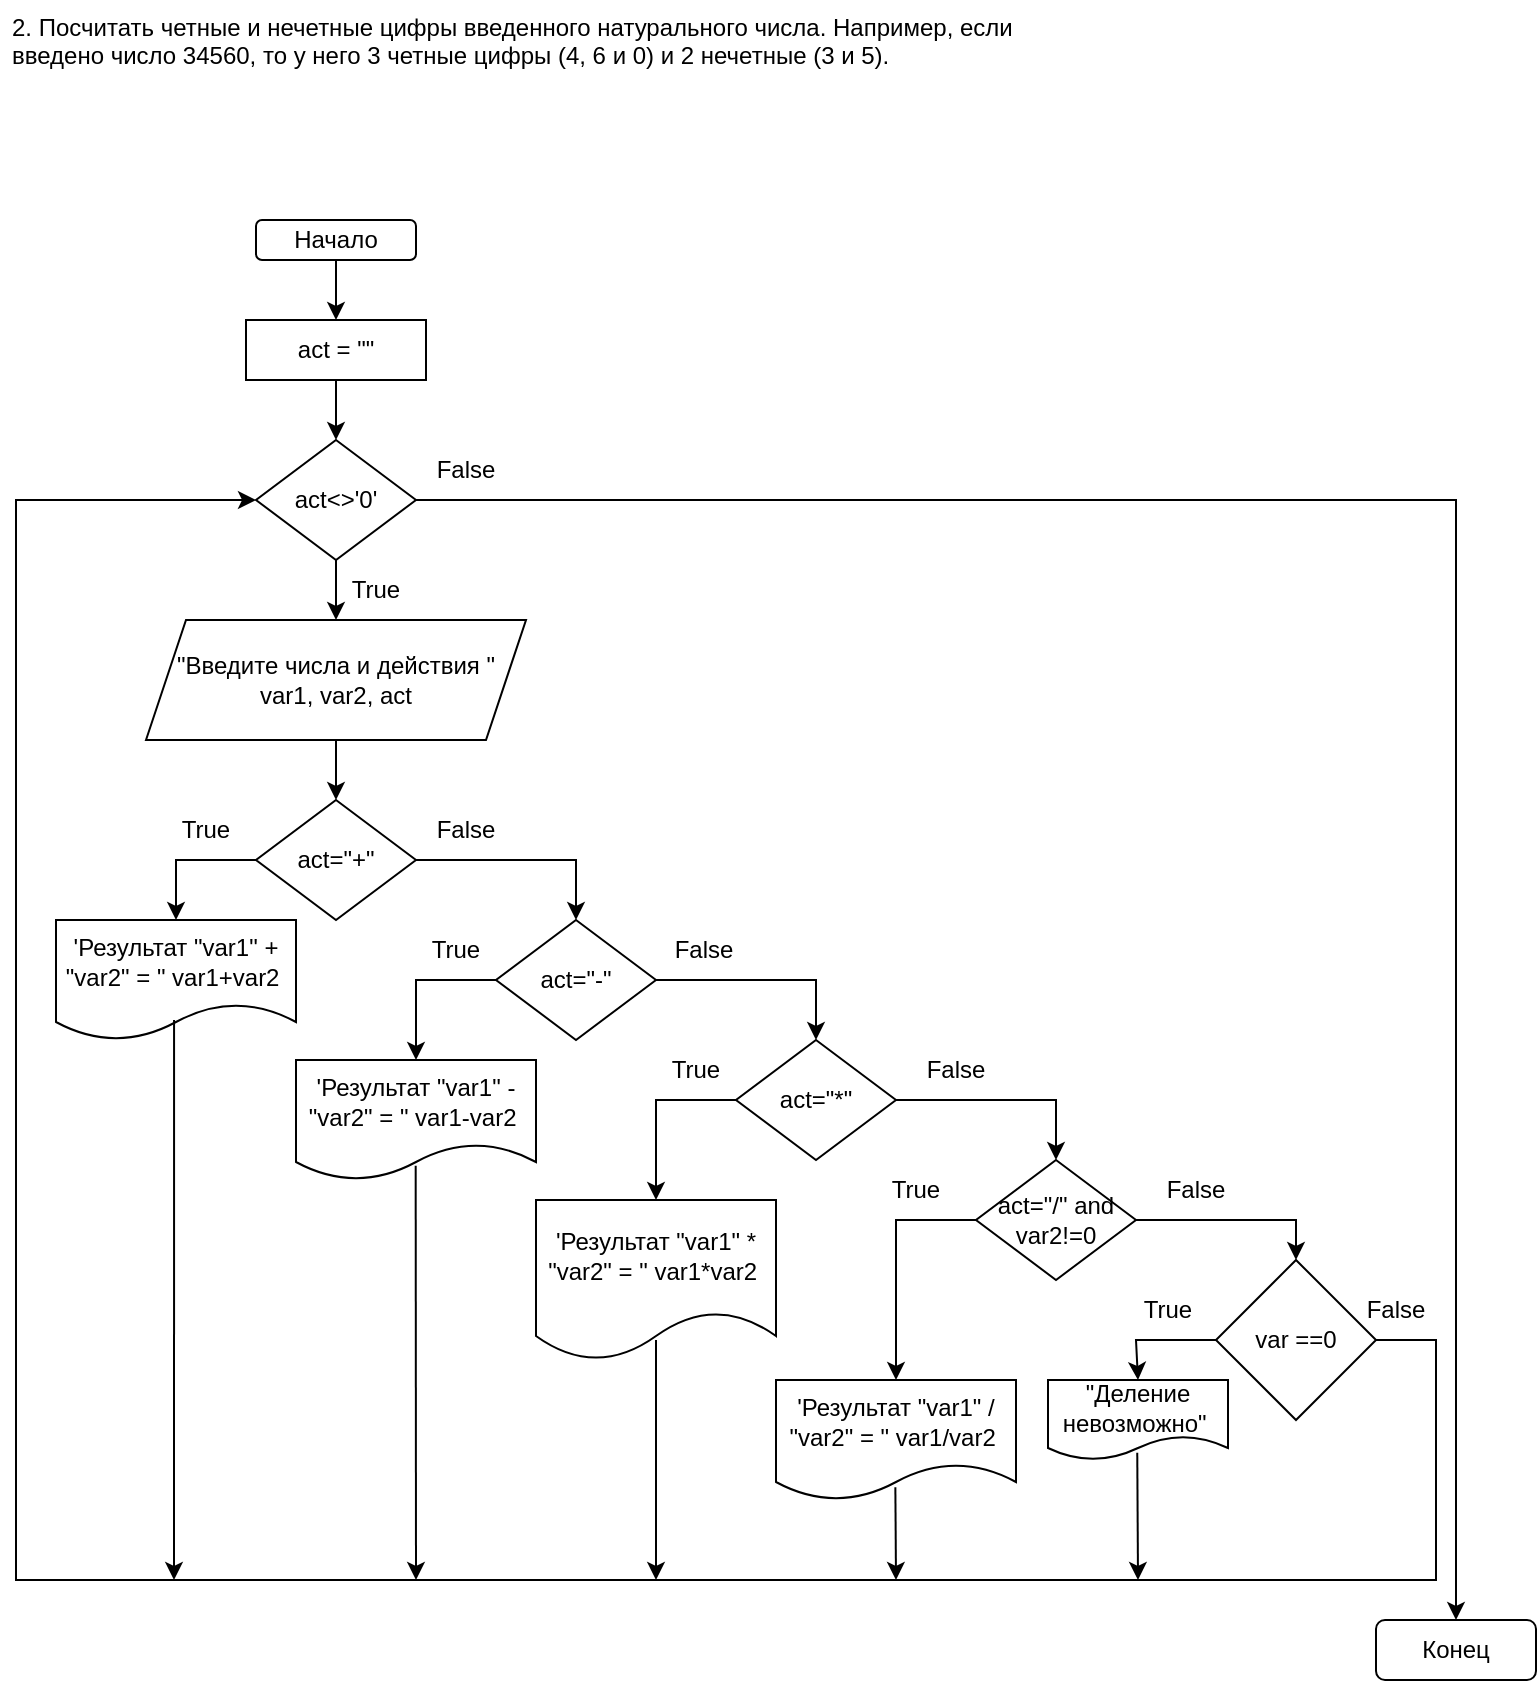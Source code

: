 <mxfile version="17.5.0" type="device"><diagram id="C5RBs43oDa-KdzZeNtuy" name="Page-1"><mxGraphModel dx="1422" dy="715" grid="1" gridSize="10" guides="1" tooltips="1" connect="1" arrows="1" fold="1" page="1" pageScale="1" pageWidth="827" pageHeight="1169" math="0" shadow="0"><root><mxCell id="WIyWlLk6GJQsqaUBKTNV-0"/><mxCell id="WIyWlLk6GJQsqaUBKTNV-1" parent="WIyWlLk6GJQsqaUBKTNV-0"/><mxCell id="eD7I3x-_jHl2GSEzCtqL-14" value="" style="edgeStyle=orthogonalEdgeStyle;rounded=0;orthogonalLoop=1;jettySize=auto;html=1;" edge="1" parent="WIyWlLk6GJQsqaUBKTNV-1" source="eD7I3x-_jHl2GSEzCtqL-1" target="eD7I3x-_jHl2GSEzCtqL-2"><mxGeometry relative="1" as="geometry"/></mxCell><mxCell id="eD7I3x-_jHl2GSEzCtqL-1" value="Начало" style="rounded=1;whiteSpace=wrap;html=1;" vertex="1" parent="WIyWlLk6GJQsqaUBKTNV-1"><mxGeometry x="160" y="130" width="80" height="20" as="geometry"/></mxCell><mxCell id="eD7I3x-_jHl2GSEzCtqL-15" value="" style="edgeStyle=orthogonalEdgeStyle;rounded=0;orthogonalLoop=1;jettySize=auto;html=1;" edge="1" parent="WIyWlLk6GJQsqaUBKTNV-1" source="eD7I3x-_jHl2GSEzCtqL-2" target="eD7I3x-_jHl2GSEzCtqL-3"><mxGeometry relative="1" as="geometry"/></mxCell><mxCell id="eD7I3x-_jHl2GSEzCtqL-2" value="act = &quot;&quot;" style="rounded=0;whiteSpace=wrap;html=1;" vertex="1" parent="WIyWlLk6GJQsqaUBKTNV-1"><mxGeometry x="155" y="180" width="90" height="30" as="geometry"/></mxCell><mxCell id="eD7I3x-_jHl2GSEzCtqL-16" value="" style="edgeStyle=orthogonalEdgeStyle;rounded=0;orthogonalLoop=1;jettySize=auto;html=1;entryX=0.5;entryY=0;entryDx=0;entryDy=0;" edge="1" parent="WIyWlLk6GJQsqaUBKTNV-1" source="eD7I3x-_jHl2GSEzCtqL-3" target="eD7I3x-_jHl2GSEzCtqL-4"><mxGeometry relative="1" as="geometry"/></mxCell><mxCell id="eD7I3x-_jHl2GSEzCtqL-3" value="act&amp;lt;&amp;gt;'0'" style="rhombus;whiteSpace=wrap;html=1;" vertex="1" parent="WIyWlLk6GJQsqaUBKTNV-1"><mxGeometry x="160" y="240" width="80" height="60" as="geometry"/></mxCell><mxCell id="eD7I3x-_jHl2GSEzCtqL-17" value="" style="edgeStyle=orthogonalEdgeStyle;rounded=0;orthogonalLoop=1;jettySize=auto;html=1;entryX=0.5;entryY=0;entryDx=0;entryDy=0;" edge="1" parent="WIyWlLk6GJQsqaUBKTNV-1" source="eD7I3x-_jHl2GSEzCtqL-4" target="eD7I3x-_jHl2GSEzCtqL-5"><mxGeometry relative="1" as="geometry"/></mxCell><mxCell id="eD7I3x-_jHl2GSEzCtqL-4" value="&quot;Введите числа и действия &quot; var1, var2, act" style="shape=parallelogram;perimeter=parallelogramPerimeter;whiteSpace=wrap;html=1;fixedSize=1;" vertex="1" parent="WIyWlLk6GJQsqaUBKTNV-1"><mxGeometry x="105" y="330" width="190" height="60" as="geometry"/></mxCell><mxCell id="eD7I3x-_jHl2GSEzCtqL-5" value="act=&quot;+&quot;" style="rhombus;whiteSpace=wrap;html=1;" vertex="1" parent="WIyWlLk6GJQsqaUBKTNV-1"><mxGeometry x="160" y="420" width="80" height="60" as="geometry"/></mxCell><mxCell id="eD7I3x-_jHl2GSEzCtqL-6" value="'Результат &quot;var1&quot; + &quot;var2&quot; = &quot; var1+var2&amp;nbsp;" style="shape=document;whiteSpace=wrap;html=1;boundedLbl=1;" vertex="1" parent="WIyWlLk6GJQsqaUBKTNV-1"><mxGeometry x="60" y="480" width="120" height="60" as="geometry"/></mxCell><mxCell id="eD7I3x-_jHl2GSEzCtqL-7" value="act=&quot;-&quot;" style="rhombus;whiteSpace=wrap;html=1;" vertex="1" parent="WIyWlLk6GJQsqaUBKTNV-1"><mxGeometry x="280" y="480" width="80" height="60" as="geometry"/></mxCell><mxCell id="eD7I3x-_jHl2GSEzCtqL-8" value="'Результат &quot;var1&quot; - &quot;var2&quot; = &quot; var1-var2&amp;nbsp;" style="shape=document;whiteSpace=wrap;html=1;boundedLbl=1;" vertex="1" parent="WIyWlLk6GJQsqaUBKTNV-1"><mxGeometry x="180" y="550" width="120" height="60" as="geometry"/></mxCell><mxCell id="eD7I3x-_jHl2GSEzCtqL-9" value="act=&quot;*&quot;" style="rhombus;whiteSpace=wrap;html=1;" vertex="1" parent="WIyWlLk6GJQsqaUBKTNV-1"><mxGeometry x="400" y="540" width="80" height="60" as="geometry"/></mxCell><mxCell id="eD7I3x-_jHl2GSEzCtqL-10" value="'Результат &quot;var1&quot; * &quot;var2&quot; = &quot; var1*var2&amp;nbsp;" style="shape=document;whiteSpace=wrap;html=1;boundedLbl=1;" vertex="1" parent="WIyWlLk6GJQsqaUBKTNV-1"><mxGeometry x="300" y="620" width="120" height="80" as="geometry"/></mxCell><mxCell id="eD7I3x-_jHl2GSEzCtqL-11" value="act=&quot;/&quot; and var2!=0" style="rhombus;whiteSpace=wrap;html=1;" vertex="1" parent="WIyWlLk6GJQsqaUBKTNV-1"><mxGeometry x="520" y="600" width="80" height="60" as="geometry"/></mxCell><mxCell id="eD7I3x-_jHl2GSEzCtqL-12" value="'Результат &quot;var1&quot; / &quot;var2&quot; = &quot; var1/var2&amp;nbsp;" style="shape=document;whiteSpace=wrap;html=1;boundedLbl=1;" vertex="1" parent="WIyWlLk6GJQsqaUBKTNV-1"><mxGeometry x="420" y="710" width="120" height="60" as="geometry"/></mxCell><mxCell id="eD7I3x-_jHl2GSEzCtqL-13" value="Конец" style="rounded=1;whiteSpace=wrap;html=1;" vertex="1" parent="WIyWlLk6GJQsqaUBKTNV-1"><mxGeometry x="720" y="830" width="80" height="30" as="geometry"/></mxCell><mxCell id="eD7I3x-_jHl2GSEzCtqL-19" value="" style="endArrow=classic;html=1;rounded=0;exitX=0;exitY=0.5;exitDx=0;exitDy=0;entryX=0.5;entryY=0;entryDx=0;entryDy=0;" edge="1" parent="WIyWlLk6GJQsqaUBKTNV-1" source="eD7I3x-_jHl2GSEzCtqL-5" target="eD7I3x-_jHl2GSEzCtqL-6"><mxGeometry width="50" height="50" relative="1" as="geometry"><mxPoint x="90" y="460" as="sourcePoint"/><mxPoint x="140" y="410" as="targetPoint"/><Array as="points"><mxPoint x="120" y="450"/></Array></mxGeometry></mxCell><mxCell id="eD7I3x-_jHl2GSEzCtqL-20" value="" style="endArrow=classic;html=1;rounded=0;exitX=1;exitY=0.5;exitDx=0;exitDy=0;entryX=0.5;entryY=0;entryDx=0;entryDy=0;" edge="1" parent="WIyWlLk6GJQsqaUBKTNV-1" source="eD7I3x-_jHl2GSEzCtqL-5" target="eD7I3x-_jHl2GSEzCtqL-7"><mxGeometry width="50" height="50" relative="1" as="geometry"><mxPoint x="250" y="470" as="sourcePoint"/><mxPoint x="300" y="420" as="targetPoint"/><Array as="points"><mxPoint x="320" y="450"/></Array></mxGeometry></mxCell><mxCell id="eD7I3x-_jHl2GSEzCtqL-21" value="" style="endArrow=classic;html=1;rounded=0;exitX=0;exitY=0.5;exitDx=0;exitDy=0;entryX=0.5;entryY=0;entryDx=0;entryDy=0;" edge="1" parent="WIyWlLk6GJQsqaUBKTNV-1" source="eD7I3x-_jHl2GSEzCtqL-7" target="eD7I3x-_jHl2GSEzCtqL-8"><mxGeometry width="50" height="50" relative="1" as="geometry"><mxPoint x="210" y="540" as="sourcePoint"/><mxPoint x="260" y="490" as="targetPoint"/><Array as="points"><mxPoint x="240" y="510"/></Array></mxGeometry></mxCell><mxCell id="eD7I3x-_jHl2GSEzCtqL-22" value="" style="endArrow=classic;html=1;rounded=0;exitX=1;exitY=0.5;exitDx=0;exitDy=0;entryX=0.5;entryY=0;entryDx=0;entryDy=0;" edge="1" parent="WIyWlLk6GJQsqaUBKTNV-1" source="eD7I3x-_jHl2GSEzCtqL-7" target="eD7I3x-_jHl2GSEzCtqL-9"><mxGeometry width="50" height="50" relative="1" as="geometry"><mxPoint x="410" y="510" as="sourcePoint"/><mxPoint x="460" y="460" as="targetPoint"/><Array as="points"><mxPoint x="440" y="510"/></Array></mxGeometry></mxCell><mxCell id="eD7I3x-_jHl2GSEzCtqL-23" value="" style="endArrow=classic;html=1;rounded=0;exitX=0;exitY=0.5;exitDx=0;exitDy=0;entryX=0.5;entryY=0;entryDx=0;entryDy=0;" edge="1" parent="WIyWlLk6GJQsqaUBKTNV-1" source="eD7I3x-_jHl2GSEzCtqL-9" target="eD7I3x-_jHl2GSEzCtqL-10"><mxGeometry width="50" height="50" relative="1" as="geometry"><mxPoint x="330" y="610" as="sourcePoint"/><mxPoint x="380" y="560" as="targetPoint"/><Array as="points"><mxPoint x="360" y="570"/></Array></mxGeometry></mxCell><mxCell id="eD7I3x-_jHl2GSEzCtqL-24" value="" style="endArrow=classic;html=1;rounded=0;exitX=1;exitY=0.5;exitDx=0;exitDy=0;entryX=0.5;entryY=0;entryDx=0;entryDy=0;" edge="1" parent="WIyWlLk6GJQsqaUBKTNV-1" source="eD7I3x-_jHl2GSEzCtqL-9" target="eD7I3x-_jHl2GSEzCtqL-11"><mxGeometry width="50" height="50" relative="1" as="geometry"><mxPoint x="520" y="590" as="sourcePoint"/><mxPoint x="570" y="540" as="targetPoint"/><Array as="points"><mxPoint x="560" y="570"/></Array></mxGeometry></mxCell><mxCell id="eD7I3x-_jHl2GSEzCtqL-25" value="" style="endArrow=classic;html=1;rounded=0;exitX=0;exitY=0.5;exitDx=0;exitDy=0;entryX=0.5;entryY=0;entryDx=0;entryDy=0;" edge="1" parent="WIyWlLk6GJQsqaUBKTNV-1" source="eD7I3x-_jHl2GSEzCtqL-11" target="eD7I3x-_jHl2GSEzCtqL-12"><mxGeometry width="50" height="50" relative="1" as="geometry"><mxPoint x="470" y="700" as="sourcePoint"/><mxPoint x="520" y="650" as="targetPoint"/><Array as="points"><mxPoint x="480" y="630"/></Array></mxGeometry></mxCell><mxCell id="eD7I3x-_jHl2GSEzCtqL-26" value="" style="endArrow=classic;html=1;rounded=0;entryX=0;entryY=0.5;entryDx=0;entryDy=0;" edge="1" parent="WIyWlLk6GJQsqaUBKTNV-1" source="eD7I3x-_jHl2GSEzCtqL-42" target="eD7I3x-_jHl2GSEzCtqL-3"><mxGeometry width="50" height="50" relative="1" as="geometry"><mxPoint x="720" y="760" as="sourcePoint"/><mxPoint x="40" y="320" as="targetPoint"/><Array as="points"><mxPoint x="750" y="690"/><mxPoint x="750" y="810"/><mxPoint x="40" y="810"/><mxPoint x="40" y="270"/></Array></mxGeometry></mxCell><mxCell id="eD7I3x-_jHl2GSEzCtqL-27" value="" style="endArrow=classic;html=1;rounded=0;exitX=0.492;exitY=0.834;exitDx=0;exitDy=0;exitPerimeter=0;" edge="1" parent="WIyWlLk6GJQsqaUBKTNV-1" source="eD7I3x-_jHl2GSEzCtqL-6"><mxGeometry width="50" height="50" relative="1" as="geometry"><mxPoint x="130" y="710" as="sourcePoint"/><mxPoint x="119" y="810" as="targetPoint"/></mxGeometry></mxCell><mxCell id="eD7I3x-_jHl2GSEzCtqL-28" value="" style="endArrow=classic;html=1;rounded=0;exitX=0.507;exitY=0.881;exitDx=0;exitDy=0;exitPerimeter=0;" edge="1" parent="WIyWlLk6GJQsqaUBKTNV-1"><mxGeometry width="50" height="50" relative="1" as="geometry"><mxPoint x="239.84" y="602.86" as="sourcePoint"/><mxPoint x="240" y="810" as="targetPoint"/></mxGeometry></mxCell><mxCell id="eD7I3x-_jHl2GSEzCtqL-29" value="" style="endArrow=classic;html=1;rounded=0;exitX=0.5;exitY=0.875;exitDx=0;exitDy=0;exitPerimeter=0;" edge="1" parent="WIyWlLk6GJQsqaUBKTNV-1" source="eD7I3x-_jHl2GSEzCtqL-10"><mxGeometry width="50" height="50" relative="1" as="geometry"><mxPoint x="330" y="790" as="sourcePoint"/><mxPoint x="360" y="810" as="targetPoint"/></mxGeometry></mxCell><mxCell id="eD7I3x-_jHl2GSEzCtqL-30" value="" style="endArrow=classic;html=1;rounded=0;exitX=0.514;exitY=0.894;exitDx=0;exitDy=0;exitPerimeter=0;" edge="1" parent="WIyWlLk6GJQsqaUBKTNV-1"><mxGeometry width="50" height="50" relative="1" as="geometry"><mxPoint x="479.68" y="763.64" as="sourcePoint"/><mxPoint x="480" y="810" as="targetPoint"/></mxGeometry></mxCell><mxCell id="eD7I3x-_jHl2GSEzCtqL-31" value="" style="endArrow=classic;html=1;rounded=0;exitX=1;exitY=0.5;exitDx=0;exitDy=0;entryX=0.5;entryY=0;entryDx=0;entryDy=0;" edge="1" parent="WIyWlLk6GJQsqaUBKTNV-1" source="eD7I3x-_jHl2GSEzCtqL-3" target="eD7I3x-_jHl2GSEzCtqL-13"><mxGeometry width="50" height="50" relative="1" as="geometry"><mxPoint x="370" y="280" as="sourcePoint"/><mxPoint x="690" y="810" as="targetPoint"/><Array as="points"><mxPoint x="760" y="270"/></Array></mxGeometry></mxCell><mxCell id="eD7I3x-_jHl2GSEzCtqL-32" value="True" style="text;html=1;strokeColor=none;fillColor=none;align=center;verticalAlign=middle;whiteSpace=wrap;rounded=0;" vertex="1" parent="WIyWlLk6GJQsqaUBKTNV-1"><mxGeometry x="190" y="300" width="60" height="30" as="geometry"/></mxCell><mxCell id="eD7I3x-_jHl2GSEzCtqL-33" value="False" style="text;html=1;strokeColor=none;fillColor=none;align=center;verticalAlign=middle;whiteSpace=wrap;rounded=0;" vertex="1" parent="WIyWlLk6GJQsqaUBKTNV-1"><mxGeometry x="235" y="240" width="60" height="30" as="geometry"/></mxCell><mxCell id="eD7I3x-_jHl2GSEzCtqL-34" value="True" style="text;html=1;strokeColor=none;fillColor=none;align=center;verticalAlign=middle;whiteSpace=wrap;rounded=0;" vertex="1" parent="WIyWlLk6GJQsqaUBKTNV-1"><mxGeometry x="230" y="480" width="60" height="30" as="geometry"/></mxCell><mxCell id="eD7I3x-_jHl2GSEzCtqL-35" value="False" style="text;html=1;strokeColor=none;fillColor=none;align=center;verticalAlign=middle;whiteSpace=wrap;rounded=0;" vertex="1" parent="WIyWlLk6GJQsqaUBKTNV-1"><mxGeometry x="354" y="480" width="60" height="30" as="geometry"/></mxCell><mxCell id="eD7I3x-_jHl2GSEzCtqL-36" value="True" style="text;html=1;strokeColor=none;fillColor=none;align=center;verticalAlign=middle;whiteSpace=wrap;rounded=0;" vertex="1" parent="WIyWlLk6GJQsqaUBKTNV-1"><mxGeometry x="105" y="420" width="60" height="30" as="geometry"/></mxCell><mxCell id="eD7I3x-_jHl2GSEzCtqL-37" value="False" style="text;html=1;strokeColor=none;fillColor=none;align=center;verticalAlign=middle;whiteSpace=wrap;rounded=0;" vertex="1" parent="WIyWlLk6GJQsqaUBKTNV-1"><mxGeometry x="235" y="420" width="60" height="30" as="geometry"/></mxCell><mxCell id="eD7I3x-_jHl2GSEzCtqL-38" value="True" style="text;html=1;strokeColor=none;fillColor=none;align=center;verticalAlign=middle;whiteSpace=wrap;rounded=0;" vertex="1" parent="WIyWlLk6GJQsqaUBKTNV-1"><mxGeometry x="350" y="540" width="60" height="30" as="geometry"/></mxCell><mxCell id="eD7I3x-_jHl2GSEzCtqL-39" value="False" style="text;html=1;strokeColor=none;fillColor=none;align=center;verticalAlign=middle;whiteSpace=wrap;rounded=0;" vertex="1" parent="WIyWlLk6GJQsqaUBKTNV-1"><mxGeometry x="480" y="540" width="60" height="30" as="geometry"/></mxCell><mxCell id="eD7I3x-_jHl2GSEzCtqL-40" value="True" style="text;html=1;strokeColor=none;fillColor=none;align=center;verticalAlign=middle;whiteSpace=wrap;rounded=0;" vertex="1" parent="WIyWlLk6GJQsqaUBKTNV-1"><mxGeometry x="460" y="600" width="60" height="30" as="geometry"/></mxCell><mxCell id="eD7I3x-_jHl2GSEzCtqL-41" value="False" style="text;html=1;strokeColor=none;fillColor=none;align=center;verticalAlign=middle;whiteSpace=wrap;rounded=0;" vertex="1" parent="WIyWlLk6GJQsqaUBKTNV-1"><mxGeometry x="600" y="600" width="60" height="30" as="geometry"/></mxCell><mxCell id="eD7I3x-_jHl2GSEzCtqL-42" value="var ==0" style="rhombus;whiteSpace=wrap;html=1;" vertex="1" parent="WIyWlLk6GJQsqaUBKTNV-1"><mxGeometry x="640" y="650" width="80" height="80" as="geometry"/></mxCell><mxCell id="eD7I3x-_jHl2GSEzCtqL-44" value="&quot;Деление невозможно&quot;&amp;nbsp;" style="shape=document;whiteSpace=wrap;html=1;boundedLbl=1;" vertex="1" parent="WIyWlLk6GJQsqaUBKTNV-1"><mxGeometry x="556" y="710" width="90" height="40" as="geometry"/></mxCell><mxCell id="eD7I3x-_jHl2GSEzCtqL-46" value="" style="endArrow=classic;html=1;rounded=0;exitX=0;exitY=1;exitDx=0;exitDy=0;entryX=0.5;entryY=0;entryDx=0;entryDy=0;" edge="1" parent="WIyWlLk6GJQsqaUBKTNV-1" source="eD7I3x-_jHl2GSEzCtqL-41" target="eD7I3x-_jHl2GSEzCtqL-42"><mxGeometry width="50" height="50" relative="1" as="geometry"><mxPoint x="660" y="650" as="sourcePoint"/><mxPoint x="710" y="600" as="targetPoint"/><Array as="points"><mxPoint x="680" y="630"/></Array></mxGeometry></mxCell><mxCell id="eD7I3x-_jHl2GSEzCtqL-47" value="" style="endArrow=classic;html=1;rounded=0;exitX=0;exitY=0.5;exitDx=0;exitDy=0;entryX=0.5;entryY=0;entryDx=0;entryDy=0;" edge="1" parent="WIyWlLk6GJQsqaUBKTNV-1" source="eD7I3x-_jHl2GSEzCtqL-42" target="eD7I3x-_jHl2GSEzCtqL-44"><mxGeometry width="50" height="50" relative="1" as="geometry"><mxPoint x="570" y="710" as="sourcePoint"/><mxPoint x="620" y="660" as="targetPoint"/><Array as="points"><mxPoint x="600" y="690"/></Array></mxGeometry></mxCell><mxCell id="eD7I3x-_jHl2GSEzCtqL-48" value="" style="endArrow=classic;html=1;rounded=0;exitX=0.507;exitY=0.908;exitDx=0;exitDy=0;exitPerimeter=0;" edge="1" parent="WIyWlLk6GJQsqaUBKTNV-1"><mxGeometry width="50" height="50" relative="1" as="geometry"><mxPoint x="600.63" y="746.32" as="sourcePoint"/><mxPoint x="601" y="810" as="targetPoint"/></mxGeometry></mxCell><mxCell id="eD7I3x-_jHl2GSEzCtqL-49" value="True" style="text;html=1;strokeColor=none;fillColor=none;align=center;verticalAlign=middle;whiteSpace=wrap;rounded=0;" vertex="1" parent="WIyWlLk6GJQsqaUBKTNV-1"><mxGeometry x="586" y="660" width="60" height="30" as="geometry"/></mxCell><mxCell id="eD7I3x-_jHl2GSEzCtqL-50" value="False" style="text;html=1;strokeColor=none;fillColor=none;align=center;verticalAlign=middle;whiteSpace=wrap;rounded=0;" vertex="1" parent="WIyWlLk6GJQsqaUBKTNV-1"><mxGeometry x="700" y="660" width="60" height="30" as="geometry"/></mxCell><mxCell id="eD7I3x-_jHl2GSEzCtqL-51" value="2. Посчитать четные и нечетные цифры введенного натурального числа. Например, если введено число 34560, то у него 3 четные цифры (4, 6 и 0) и 2 нечетные (3 и 5)." style="text;whiteSpace=wrap;html=1;" vertex="1" parent="WIyWlLk6GJQsqaUBKTNV-1"><mxGeometry x="36" y="20" width="550" height="40" as="geometry"/></mxCell></root></mxGraphModel></diagram></mxfile>